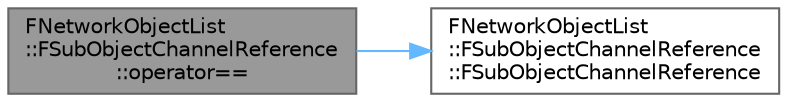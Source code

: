 digraph "FNetworkObjectList::FSubObjectChannelReference::operator=="
{
 // INTERACTIVE_SVG=YES
 // LATEX_PDF_SIZE
  bgcolor="transparent";
  edge [fontname=Helvetica,fontsize=10,labelfontname=Helvetica,labelfontsize=10];
  node [fontname=Helvetica,fontsize=10,shape=box,height=0.2,width=0.4];
  rankdir="LR";
  Node1 [id="Node000001",label="FNetworkObjectList\l::FSubObjectChannelReference\l::operator==",height=0.2,width=0.4,color="gray40", fillcolor="grey60", style="filled", fontcolor="black",tooltip=" "];
  Node1 -> Node2 [id="edge1_Node000001_Node000002",color="steelblue1",style="solid",tooltip=" "];
  Node2 [id="Node000002",label="FNetworkObjectList\l::FSubObjectChannelReference\l::FSubObjectChannelReference",height=0.2,width=0.4,color="grey40", fillcolor="white", style="filled",URL="$d2/d8b/structFNetworkObjectList_1_1FSubObjectChannelReference.html#a8c71b71e5171c07abca4abeea88a677d",tooltip=" "];
}

